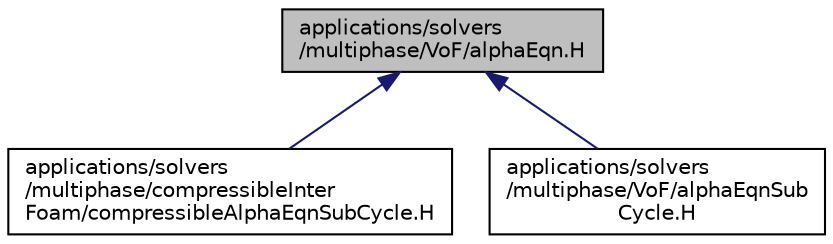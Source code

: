 digraph "applications/solvers/multiphase/VoF/alphaEqn.H"
{
  bgcolor="transparent";
  edge [fontname="Helvetica",fontsize="10",labelfontname="Helvetica",labelfontsize="10"];
  node [fontname="Helvetica",fontsize="10",shape=record];
  Node1 [label="applications/solvers\l/multiphase/VoF/alphaEqn.H",height=0.2,width=0.4,color="black", fillcolor="grey75", style="filled" fontcolor="black"];
  Node1 -> Node2 [dir="back",color="midnightblue",fontsize="10",style="solid",fontname="Helvetica"];
  Node2 [label="applications/solvers\l/multiphase/compressibleInter\lFoam/compressibleAlphaEqnSubCycle.H",height=0.2,width=0.4,color="black",URL="$compressibleAlphaEqnSubCycle_8H.html"];
  Node1 -> Node3 [dir="back",color="midnightblue",fontsize="10",style="solid",fontname="Helvetica"];
  Node3 [label="applications/solvers\l/multiphase/VoF/alphaEqnSub\lCycle.H",height=0.2,width=0.4,color="black",URL="$VoF_2alphaEqnSubCycle_8H.html"];
}
